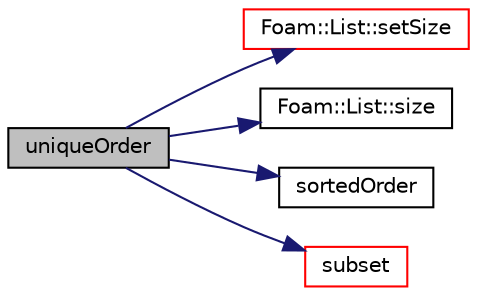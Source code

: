digraph "uniqueOrder"
{
  bgcolor="transparent";
  edge [fontname="Helvetica",fontsize="10",labelfontname="Helvetica",labelfontsize="10"];
  node [fontname="Helvetica",fontsize="10",shape=record];
  rankdir="LR";
  Node1 [label="uniqueOrder",height=0.2,width=0.4,color="black", fillcolor="grey75", style="filled", fontcolor="black"];
  Node1 -> Node2 [color="midnightblue",fontsize="10",style="solid",fontname="Helvetica"];
  Node2 [label="Foam::List::setSize",height=0.2,width=0.4,color="red",URL="$a01390.html#aedb985ffeaf1bdbfeccc2a8730405703",tooltip="Reset size of List. "];
  Node1 -> Node3 [color="midnightblue",fontsize="10",style="solid",fontname="Helvetica"];
  Node3 [label="Foam::List::size",height=0.2,width=0.4,color="black",URL="$a01390.html#a8a5f6fa29bd4b500caf186f60245b384",tooltip="Override size to be inconsistent with allocated storage. "];
  Node1 -> Node4 [color="midnightblue",fontsize="10",style="solid",fontname="Helvetica"];
  Node4 [label="sortedOrder",height=0.2,width=0.4,color="black",URL="$a10979.html#acf128ea037506c14446998bb7ca39264",tooltip="Generate the (stable) sort order for the list. "];
  Node1 -> Node5 [color="midnightblue",fontsize="10",style="solid",fontname="Helvetica"];
  Node5 [label="subset",height=0.2,width=0.4,color="red",URL="$a10979.html#af053f0dfbaeb31c38d85eb32efcd00d1",tooltip="Extract elements of List when select is a certain value. "];
}
